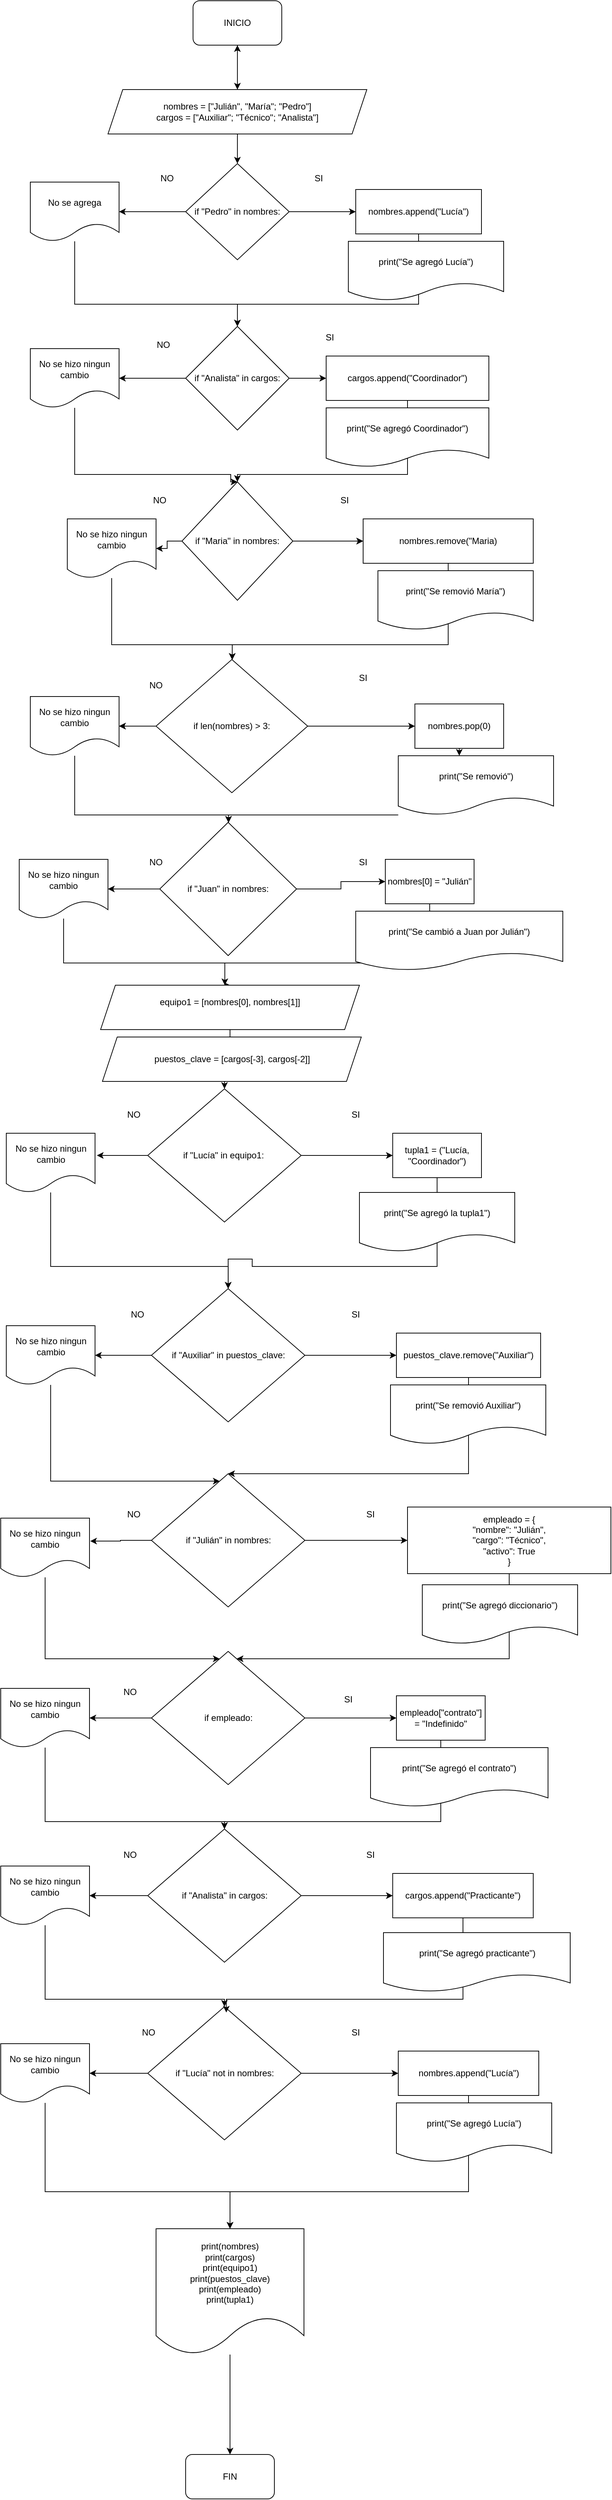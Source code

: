 <mxfile version="27.1.6">
  <diagram name="Página-1" id="g-pokADt4NXPz5u1Eo5H">
    <mxGraphModel dx="872" dy="473" grid="1" gridSize="10" guides="1" tooltips="1" connect="1" arrows="1" fold="1" page="1" pageScale="1" pageWidth="827" pageHeight="1169" math="0" shadow="0">
      <root>
        <mxCell id="0" />
        <mxCell id="1" parent="0" />
        <mxCell id="yHt8rNILdFimbdH17l5O-4" style="edgeStyle=orthogonalEdgeStyle;rounded=0;orthogonalLoop=1;jettySize=auto;html=1;" parent="1" source="yHt8rNILdFimbdH17l5O-1" target="yHt8rNILdFimbdH17l5O-2" edge="1">
          <mxGeometry relative="1" as="geometry" />
        </mxCell>
        <mxCell id="yHt8rNILdFimbdH17l5O-1" value="INICIO" style="rounded=1;whiteSpace=wrap;html=1;" parent="1" vertex="1">
          <mxGeometry x="350" y="20" width="120" height="60" as="geometry" />
        </mxCell>
        <mxCell id="yHt8rNILdFimbdH17l5O-3" value="" style="edgeStyle=orthogonalEdgeStyle;rounded=0;orthogonalLoop=1;jettySize=auto;html=1;" parent="1" source="yHt8rNILdFimbdH17l5O-2" target="yHt8rNILdFimbdH17l5O-1" edge="1">
          <mxGeometry relative="1" as="geometry" />
        </mxCell>
        <mxCell id="yHt8rNILdFimbdH17l5O-6" value="" style="edgeStyle=orthogonalEdgeStyle;rounded=0;orthogonalLoop=1;jettySize=auto;html=1;" parent="1" source="yHt8rNILdFimbdH17l5O-2" target="yHt8rNILdFimbdH17l5O-5" edge="1">
          <mxGeometry relative="1" as="geometry" />
        </mxCell>
        <mxCell id="yHt8rNILdFimbdH17l5O-2" value="nombres = [&quot;Julián&quot;, &quot;María&quot;; &quot;Pedro&quot;]&lt;div&gt;cargos = [&quot;Auxiliar&quot;; &quot;Técnico&quot;; &quot;Analista&quot;]&lt;/div&gt;" style="shape=parallelogram;perimeter=parallelogramPerimeter;whiteSpace=wrap;html=1;fixedSize=1;" parent="1" vertex="1">
          <mxGeometry x="235" y="140" width="350" height="60" as="geometry" />
        </mxCell>
        <mxCell id="yHt8rNILdFimbdH17l5O-8" value="" style="edgeStyle=orthogonalEdgeStyle;rounded=0;orthogonalLoop=1;jettySize=auto;html=1;" parent="1" source="yHt8rNILdFimbdH17l5O-5" target="yHt8rNILdFimbdH17l5O-7" edge="1">
          <mxGeometry relative="1" as="geometry" />
        </mxCell>
        <mxCell id="yHt8rNILdFimbdH17l5O-14" value="" style="edgeStyle=orthogonalEdgeStyle;rounded=0;orthogonalLoop=1;jettySize=auto;html=1;" parent="1" source="yHt8rNILdFimbdH17l5O-5" target="yHt8rNILdFimbdH17l5O-13" edge="1">
          <mxGeometry relative="1" as="geometry" />
        </mxCell>
        <mxCell id="yHt8rNILdFimbdH17l5O-5" value="if &quot;Pedro&quot; in nombres:" style="rhombus;whiteSpace=wrap;html=1;" parent="1" vertex="1">
          <mxGeometry x="340" y="240" width="140" height="130" as="geometry" />
        </mxCell>
        <mxCell id="yHt8rNILdFimbdH17l5O-64" style="edgeStyle=orthogonalEdgeStyle;rounded=0;orthogonalLoop=1;jettySize=auto;html=1;entryX=0.5;entryY=0;entryDx=0;entryDy=0;" parent="1" source="yHt8rNILdFimbdH17l5O-7" target="yHt8rNILdFimbdH17l5O-23" edge="1">
          <mxGeometry relative="1" as="geometry">
            <Array as="points">
              <mxPoint x="655" y="430" />
              <mxPoint x="410" y="430" />
            </Array>
          </mxGeometry>
        </mxCell>
        <mxCell id="yHt8rNILdFimbdH17l5O-7" value="nombres.append(&quot;Lucía&quot;)" style="whiteSpace=wrap;html=1;" parent="1" vertex="1">
          <mxGeometry x="570" y="275" width="170" height="60" as="geometry" />
        </mxCell>
        <mxCell id="yHt8rNILdFimbdH17l5O-9" value="SI" style="text;html=1;align=center;verticalAlign=middle;whiteSpace=wrap;rounded=0;" parent="1" vertex="1">
          <mxGeometry x="490" y="245" width="60" height="30" as="geometry" />
        </mxCell>
        <mxCell id="yHt8rNILdFimbdH17l5O-12" value="NO" style="text;html=1;align=center;verticalAlign=middle;whiteSpace=wrap;rounded=0;" parent="1" vertex="1">
          <mxGeometry x="285" y="245" width="60" height="30" as="geometry" />
        </mxCell>
        <mxCell id="yHt8rNILdFimbdH17l5O-65" style="edgeStyle=orthogonalEdgeStyle;rounded=0;orthogonalLoop=1;jettySize=auto;html=1;entryX=0.5;entryY=0;entryDx=0;entryDy=0;" parent="1" source="yHt8rNILdFimbdH17l5O-13" target="yHt8rNILdFimbdH17l5O-23" edge="1">
          <mxGeometry relative="1" as="geometry">
            <Array as="points">
              <mxPoint x="190" y="430" />
              <mxPoint x="410" y="430" />
            </Array>
          </mxGeometry>
        </mxCell>
        <mxCell id="yHt8rNILdFimbdH17l5O-13" value="No se agrega" style="shape=document;whiteSpace=wrap;html=1;boundedLbl=1;" parent="1" vertex="1">
          <mxGeometry x="130" y="265" width="120" height="80" as="geometry" />
        </mxCell>
        <mxCell id="yHt8rNILdFimbdH17l5O-63" style="edgeStyle=orthogonalEdgeStyle;rounded=0;orthogonalLoop=1;jettySize=auto;html=1;" parent="1" source="yHt8rNILdFimbdH17l5O-18" target="yHt8rNILdFimbdH17l5O-29" edge="1">
          <mxGeometry relative="1" as="geometry">
            <Array as="points">
              <mxPoint x="640" y="660" />
              <mxPoint x="410" y="660" />
            </Array>
          </mxGeometry>
        </mxCell>
        <mxCell id="yHt8rNILdFimbdH17l5O-18" value="cargos.append(&quot;Coordinador&quot;)" style="whiteSpace=wrap;html=1;" parent="1" vertex="1">
          <mxGeometry x="530" y="500" width="220" height="60" as="geometry" />
        </mxCell>
        <mxCell id="yHt8rNILdFimbdH17l5O-25" style="edgeStyle=orthogonalEdgeStyle;rounded=0;orthogonalLoop=1;jettySize=auto;html=1;" parent="1" source="yHt8rNILdFimbdH17l5O-23" target="yHt8rNILdFimbdH17l5O-18" edge="1">
          <mxGeometry relative="1" as="geometry" />
        </mxCell>
        <mxCell id="yHt8rNILdFimbdH17l5O-28" value="" style="edgeStyle=orthogonalEdgeStyle;rounded=0;orthogonalLoop=1;jettySize=auto;html=1;" parent="1" source="yHt8rNILdFimbdH17l5O-23" target="yHt8rNILdFimbdH17l5O-27" edge="1">
          <mxGeometry relative="1" as="geometry" />
        </mxCell>
        <mxCell id="yHt8rNILdFimbdH17l5O-23" value="if &quot;Analista&quot; in cargos:" style="rhombus;whiteSpace=wrap;html=1;" parent="1" vertex="1">
          <mxGeometry x="340" y="460" width="140" height="140" as="geometry" />
        </mxCell>
        <mxCell id="yHt8rNILdFimbdH17l5O-62" style="edgeStyle=orthogonalEdgeStyle;rounded=0;orthogonalLoop=1;jettySize=auto;html=1;entryX=0.5;entryY=0;entryDx=0;entryDy=0;" parent="1" source="yHt8rNILdFimbdH17l5O-27" target="yHt8rNILdFimbdH17l5O-29" edge="1">
          <mxGeometry relative="1" as="geometry">
            <mxPoint x="400" y="650" as="targetPoint" />
            <Array as="points">
              <mxPoint x="190" y="660" />
              <mxPoint x="401" y="660" />
              <mxPoint x="401" y="670" />
            </Array>
          </mxGeometry>
        </mxCell>
        <mxCell id="yHt8rNILdFimbdH17l5O-27" value="No se hizo ningun cambio" style="shape=document;whiteSpace=wrap;html=1;boundedLbl=1;" parent="1" vertex="1">
          <mxGeometry x="130" y="490" width="120" height="80" as="geometry" />
        </mxCell>
        <mxCell id="yHt8rNILdFimbdH17l5O-32" value="" style="edgeStyle=orthogonalEdgeStyle;rounded=0;orthogonalLoop=1;jettySize=auto;html=1;" parent="1" source="yHt8rNILdFimbdH17l5O-29" target="yHt8rNILdFimbdH17l5O-31" edge="1">
          <mxGeometry relative="1" as="geometry" />
        </mxCell>
        <mxCell id="yHt8rNILdFimbdH17l5O-34" value="" style="edgeStyle=orthogonalEdgeStyle;rounded=0;orthogonalLoop=1;jettySize=auto;html=1;" parent="1" source="yHt8rNILdFimbdH17l5O-29" target="yHt8rNILdFimbdH17l5O-33" edge="1">
          <mxGeometry relative="1" as="geometry" />
        </mxCell>
        <mxCell id="yHt8rNILdFimbdH17l5O-66" value="" style="edgeStyle=orthogonalEdgeStyle;rounded=0;orthogonalLoop=1;jettySize=auto;html=1;" parent="1" source="yHt8rNILdFimbdH17l5O-29" target="yHt8rNILdFimbdH17l5O-31" edge="1">
          <mxGeometry relative="1" as="geometry" />
        </mxCell>
        <mxCell id="yHt8rNILdFimbdH17l5O-29" value="if &quot;Maria&quot; in nombres:" style="rhombus;whiteSpace=wrap;html=1;" parent="1" vertex="1">
          <mxGeometry x="335" y="670" width="150" height="160" as="geometry" />
        </mxCell>
        <mxCell id="yHt8rNILdFimbdH17l5O-36" value="" style="edgeStyle=orthogonalEdgeStyle;rounded=0;orthogonalLoop=1;jettySize=auto;html=1;" parent="1" source="yHt8rNILdFimbdH17l5O-31" target="yHt8rNILdFimbdH17l5O-37" edge="1">
          <mxGeometry relative="1" as="geometry">
            <mxPoint x="695" y="820" as="targetPoint" />
            <Array as="points">
              <mxPoint x="695" y="890" />
              <mxPoint x="403" y="890" />
            </Array>
          </mxGeometry>
        </mxCell>
        <mxCell id="yHt8rNILdFimbdH17l5O-31" value="nombres.remove(&quot;Maria)" style="whiteSpace=wrap;html=1;" parent="1" vertex="1">
          <mxGeometry x="580" y="720" width="230" height="60" as="geometry" />
        </mxCell>
        <mxCell id="yHt8rNILdFimbdH17l5O-67" style="edgeStyle=orthogonalEdgeStyle;rounded=0;orthogonalLoop=1;jettySize=auto;html=1;" parent="1" source="yHt8rNILdFimbdH17l5O-33" target="yHt8rNILdFimbdH17l5O-37" edge="1">
          <mxGeometry relative="1" as="geometry">
            <Array as="points">
              <mxPoint x="240" y="890" />
              <mxPoint x="403" y="890" />
            </Array>
          </mxGeometry>
        </mxCell>
        <mxCell id="yHt8rNILdFimbdH17l5O-33" value="No se hizo ningun cambio" style="shape=document;whiteSpace=wrap;html=1;boundedLbl=1;" parent="1" vertex="1">
          <mxGeometry x="180" y="720" width="120" height="80" as="geometry" />
        </mxCell>
        <mxCell id="yHt8rNILdFimbdH17l5O-39" value="" style="edgeStyle=orthogonalEdgeStyle;rounded=0;orthogonalLoop=1;jettySize=auto;html=1;" parent="1" source="yHt8rNILdFimbdH17l5O-37" target="yHt8rNILdFimbdH17l5O-38" edge="1">
          <mxGeometry relative="1" as="geometry" />
        </mxCell>
        <mxCell id="yHt8rNILdFimbdH17l5O-50" style="edgeStyle=orthogonalEdgeStyle;rounded=0;orthogonalLoop=1;jettySize=auto;html=1;" parent="1" source="yHt8rNILdFimbdH17l5O-37" target="yHt8rNILdFimbdH17l5O-49" edge="1">
          <mxGeometry relative="1" as="geometry" />
        </mxCell>
        <mxCell id="yHt8rNILdFimbdH17l5O-70" value="" style="edgeStyle=orthogonalEdgeStyle;rounded=0;orthogonalLoop=1;jettySize=auto;html=1;" parent="1" source="yHt8rNILdFimbdH17l5O-37" target="yHt8rNILdFimbdH17l5O-49" edge="1">
          <mxGeometry relative="1" as="geometry" />
        </mxCell>
        <mxCell id="yHt8rNILdFimbdH17l5O-37" value="if len(nombres) &amp;gt; 3:" style="rhombus;whiteSpace=wrap;html=1;" parent="1" vertex="1">
          <mxGeometry x="300" y="910" width="205" height="180" as="geometry" />
        </mxCell>
        <mxCell id="yHt8rNILdFimbdH17l5O-68" style="edgeStyle=orthogonalEdgeStyle;rounded=0;orthogonalLoop=1;jettySize=auto;html=1;" parent="1" source="yHt8rNILdFimbdH17l5O-147" target="yHt8rNILdFimbdH17l5O-40" edge="1">
          <mxGeometry relative="1" as="geometry">
            <Array as="points">
              <mxPoint x="398" y="1120" />
            </Array>
          </mxGeometry>
        </mxCell>
        <mxCell id="yHt8rNILdFimbdH17l5O-38" value="nombres.pop(0)" style="whiteSpace=wrap;html=1;" parent="1" vertex="1">
          <mxGeometry x="650" y="970" width="120" height="60" as="geometry" />
        </mxCell>
        <mxCell id="yHt8rNILdFimbdH17l5O-71" style="edgeStyle=orthogonalEdgeStyle;rounded=0;orthogonalLoop=1;jettySize=auto;html=1;entryX=1;entryY=0.5;entryDx=0;entryDy=0;" parent="1" source="yHt8rNILdFimbdH17l5O-40" target="yHt8rNILdFimbdH17l5O-47" edge="1">
          <mxGeometry relative="1" as="geometry" />
        </mxCell>
        <mxCell id="yHt8rNILdFimbdH17l5O-72" style="edgeStyle=orthogonalEdgeStyle;rounded=0;orthogonalLoop=1;jettySize=auto;html=1;" parent="1" source="yHt8rNILdFimbdH17l5O-40" target="yHt8rNILdFimbdH17l5O-42" edge="1">
          <mxGeometry relative="1" as="geometry">
            <mxPoint x="600" y="1220" as="targetPoint" />
          </mxGeometry>
        </mxCell>
        <mxCell id="yHt8rNILdFimbdH17l5O-40" value="if &quot;Juan&quot; in nombres:" style="rhombus;whiteSpace=wrap;html=1;" parent="1" vertex="1">
          <mxGeometry x="305" y="1130" width="185" height="180" as="geometry" />
        </mxCell>
        <mxCell id="yHt8rNILdFimbdH17l5O-73" style="edgeStyle=orthogonalEdgeStyle;rounded=0;orthogonalLoop=1;jettySize=auto;html=1;entryX=0.5;entryY=0;entryDx=0;entryDy=0;" parent="1" source="yHt8rNILdFimbdH17l5O-42" target="yHt8rNILdFimbdH17l5O-52" edge="1">
          <mxGeometry relative="1" as="geometry">
            <Array as="points">
              <mxPoint x="670" y="1320" />
              <mxPoint x="393" y="1320" />
            </Array>
          </mxGeometry>
        </mxCell>
        <mxCell id="yHt8rNILdFimbdH17l5O-42" value="nombres[0] = &quot;Julián&quot;" style="whiteSpace=wrap;html=1;" parent="1" vertex="1">
          <mxGeometry x="610" y="1180" width="120" height="60" as="geometry" />
        </mxCell>
        <mxCell id="yHt8rNILdFimbdH17l5O-74" style="edgeStyle=orthogonalEdgeStyle;rounded=0;orthogonalLoop=1;jettySize=auto;html=1;" parent="1" source="yHt8rNILdFimbdH17l5O-47" target="yHt8rNILdFimbdH17l5O-52" edge="1">
          <mxGeometry relative="1" as="geometry">
            <Array as="points">
              <mxPoint x="175" y="1320" />
              <mxPoint x="393" y="1320" />
            </Array>
          </mxGeometry>
        </mxCell>
        <mxCell id="yHt8rNILdFimbdH17l5O-47" value="No se hizo ningun cambio" style="shape=document;whiteSpace=wrap;html=1;boundedLbl=1;" parent="1" vertex="1">
          <mxGeometry x="115" y="1180" width="120" height="80" as="geometry" />
        </mxCell>
        <mxCell id="yHt8rNILdFimbdH17l5O-69" style="edgeStyle=orthogonalEdgeStyle;rounded=0;orthogonalLoop=1;jettySize=auto;html=1;" parent="1" source="yHt8rNILdFimbdH17l5O-49" target="yHt8rNILdFimbdH17l5O-40" edge="1">
          <mxGeometry relative="1" as="geometry">
            <Array as="points">
              <mxPoint x="190" y="1120" />
              <mxPoint x="398" y="1120" />
            </Array>
          </mxGeometry>
        </mxCell>
        <mxCell id="yHt8rNILdFimbdH17l5O-49" value="No se hizo ningun cambio" style="shape=document;whiteSpace=wrap;html=1;boundedLbl=1;" parent="1" vertex="1">
          <mxGeometry x="130" y="960" width="120" height="80" as="geometry" />
        </mxCell>
        <mxCell id="yHt8rNILdFimbdH17l5O-54" value="" style="edgeStyle=orthogonalEdgeStyle;rounded=0;orthogonalLoop=1;jettySize=auto;html=1;" parent="1" source="yHt8rNILdFimbdH17l5O-52" target="yHt8rNILdFimbdH17l5O-53" edge="1">
          <mxGeometry relative="1" as="geometry" />
        </mxCell>
        <mxCell id="yHt8rNILdFimbdH17l5O-52" value="equipo1 = [nombres[0], nombres[1]]&lt;div&gt;&lt;br&gt;&lt;/div&gt;" style="shape=parallelogram;perimeter=parallelogramPerimeter;whiteSpace=wrap;html=1;fixedSize=1;" parent="1" vertex="1">
          <mxGeometry x="225" y="1350" width="350" height="60" as="geometry" />
        </mxCell>
        <mxCell id="yHt8rNILdFimbdH17l5O-56" value="" style="edgeStyle=orthogonalEdgeStyle;rounded=0;orthogonalLoop=1;jettySize=auto;html=1;" parent="1" source="yHt8rNILdFimbdH17l5O-53" target="yHt8rNILdFimbdH17l5O-55" edge="1">
          <mxGeometry relative="1" as="geometry" />
        </mxCell>
        <mxCell id="yHt8rNILdFimbdH17l5O-76" style="edgeStyle=orthogonalEdgeStyle;rounded=0;orthogonalLoop=1;jettySize=auto;html=1;" parent="1" source="yHt8rNILdFimbdH17l5O-53" edge="1">
          <mxGeometry relative="1" as="geometry">
            <mxPoint x="220" y="1580" as="targetPoint" />
          </mxGeometry>
        </mxCell>
        <mxCell id="yHt8rNILdFimbdH17l5O-53" value="if &quot;Lucía&quot; in equipo1:&amp;nbsp;" style="rhombus;whiteSpace=wrap;html=1;" parent="1" vertex="1">
          <mxGeometry x="288.75" y="1490" width="207.5" height="180" as="geometry" />
        </mxCell>
        <mxCell id="yHt8rNILdFimbdH17l5O-81" style="edgeStyle=orthogonalEdgeStyle;rounded=0;orthogonalLoop=1;jettySize=auto;html=1;entryX=0.5;entryY=0;entryDx=0;entryDy=0;" parent="1" source="yHt8rNILdFimbdH17l5O-55" target="yHt8rNILdFimbdH17l5O-78" edge="1">
          <mxGeometry relative="1" as="geometry">
            <Array as="points">
              <mxPoint x="680" y="1730" />
              <mxPoint x="430" y="1730" />
              <mxPoint x="430" y="1720" />
            </Array>
          </mxGeometry>
        </mxCell>
        <mxCell id="yHt8rNILdFimbdH17l5O-55" value="tupla1 = (&quot;Lucía, &quot;Coordinador&quot;)" style="whiteSpace=wrap;html=1;" parent="1" vertex="1">
          <mxGeometry x="620" y="1550" width="120" height="60" as="geometry" />
        </mxCell>
        <mxCell id="yHt8rNILdFimbdH17l5O-80" style="edgeStyle=orthogonalEdgeStyle;rounded=0;orthogonalLoop=1;jettySize=auto;html=1;" parent="1" source="yHt8rNILdFimbdH17l5O-75" target="yHt8rNILdFimbdH17l5O-78" edge="1">
          <mxGeometry relative="1" as="geometry">
            <Array as="points">
              <mxPoint x="158" y="1730" />
            </Array>
          </mxGeometry>
        </mxCell>
        <mxCell id="yHt8rNILdFimbdH17l5O-75" value="No se hizo ningun cambio" style="shape=document;whiteSpace=wrap;html=1;boundedLbl=1;" parent="1" vertex="1">
          <mxGeometry x="97.5" y="1550" width="120" height="80" as="geometry" />
        </mxCell>
        <mxCell id="yHt8rNILdFimbdH17l5O-83" value="" style="edgeStyle=orthogonalEdgeStyle;rounded=0;orthogonalLoop=1;jettySize=auto;html=1;" parent="1" source="yHt8rNILdFimbdH17l5O-78" target="yHt8rNILdFimbdH17l5O-82" edge="1">
          <mxGeometry relative="1" as="geometry" />
        </mxCell>
        <mxCell id="yHt8rNILdFimbdH17l5O-85" style="edgeStyle=orthogonalEdgeStyle;rounded=0;orthogonalLoop=1;jettySize=auto;html=1;" parent="1" source="yHt8rNILdFimbdH17l5O-78" target="yHt8rNILdFimbdH17l5O-84" edge="1">
          <mxGeometry relative="1" as="geometry" />
        </mxCell>
        <mxCell id="yHt8rNILdFimbdH17l5O-78" value="if &quot;Auxiliar&quot; in puestos_clave:" style="rhombus;whiteSpace=wrap;html=1;" parent="1" vertex="1">
          <mxGeometry x="293.75" y="1760" width="207.5" height="180" as="geometry" />
        </mxCell>
        <mxCell id="yHt8rNILdFimbdH17l5O-88" style="edgeStyle=orthogonalEdgeStyle;rounded=0;orthogonalLoop=1;jettySize=auto;html=1;" parent="1" source="yHt8rNILdFimbdH17l5O-82" target="yHt8rNILdFimbdH17l5O-86" edge="1">
          <mxGeometry relative="1" as="geometry">
            <Array as="points">
              <mxPoint x="723" y="2010" />
            </Array>
          </mxGeometry>
        </mxCell>
        <mxCell id="yHt8rNILdFimbdH17l5O-82" value="puestos_clave.remove(&quot;Auxiliar&quot;)" style="whiteSpace=wrap;html=1;" parent="1" vertex="1">
          <mxGeometry x="625" y="1820" width="195" height="60" as="geometry" />
        </mxCell>
        <mxCell id="yHt8rNILdFimbdH17l5O-87" style="edgeStyle=orthogonalEdgeStyle;rounded=0;orthogonalLoop=1;jettySize=auto;html=1;" parent="1" source="yHt8rNILdFimbdH17l5O-84" target="yHt8rNILdFimbdH17l5O-86" edge="1">
          <mxGeometry relative="1" as="geometry">
            <Array as="points">
              <mxPoint x="158" y="2020" />
            </Array>
          </mxGeometry>
        </mxCell>
        <mxCell id="yHt8rNILdFimbdH17l5O-84" value="No se hizo ningun cambio" style="shape=document;whiteSpace=wrap;html=1;boundedLbl=1;" parent="1" vertex="1">
          <mxGeometry x="97.5" y="1810" width="120" height="80" as="geometry" />
        </mxCell>
        <mxCell id="yHt8rNILdFimbdH17l5O-90" value="" style="edgeStyle=orthogonalEdgeStyle;rounded=0;orthogonalLoop=1;jettySize=auto;html=1;" parent="1" source="yHt8rNILdFimbdH17l5O-86" edge="1">
          <mxGeometry relative="1" as="geometry">
            <mxPoint x="640" y="2100" as="targetPoint" />
          </mxGeometry>
        </mxCell>
        <mxCell id="yHt8rNILdFimbdH17l5O-86" value="if &quot;Julián&quot; in nombres:" style="rhombus;whiteSpace=wrap;html=1;" parent="1" vertex="1">
          <mxGeometry x="293.75" y="2010" width="207.5" height="180" as="geometry" />
        </mxCell>
        <mxCell id="yHt8rNILdFimbdH17l5O-95" style="edgeStyle=orthogonalEdgeStyle;rounded=0;orthogonalLoop=1;jettySize=auto;html=1;" parent="1" target="yHt8rNILdFimbdH17l5O-93" edge="1">
          <mxGeometry relative="1" as="geometry">
            <mxPoint x="777.5" y="2145" as="sourcePoint" />
            <Array as="points">
              <mxPoint x="778" y="2260" />
            </Array>
          </mxGeometry>
        </mxCell>
        <mxCell id="yHt8rNILdFimbdH17l5O-89" value="empleado = {&lt;div&gt;&quot;nombre&quot;: &quot;Julián&quot;,&lt;/div&gt;&lt;div&gt;&quot;cargo&quot;: &quot;Técnico&quot;,&lt;/div&gt;&lt;div&gt;&quot;activo&quot;: True&lt;/div&gt;&lt;div&gt;}&lt;/div&gt;" style="whiteSpace=wrap;html=1;" parent="1" vertex="1">
          <mxGeometry x="640" y="2055" width="275" height="90" as="geometry" />
        </mxCell>
        <mxCell id="yHt8rNILdFimbdH17l5O-94" style="edgeStyle=orthogonalEdgeStyle;rounded=0;orthogonalLoop=1;jettySize=auto;html=1;" parent="1" source="yHt8rNILdFimbdH17l5O-91" target="yHt8rNILdFimbdH17l5O-93" edge="1">
          <mxGeometry relative="1" as="geometry">
            <Array as="points">
              <mxPoint x="150" y="2260" />
            </Array>
          </mxGeometry>
        </mxCell>
        <mxCell id="yHt8rNILdFimbdH17l5O-91" value="No se hizo ningun cambio" style="shape=document;whiteSpace=wrap;html=1;boundedLbl=1;" parent="1" vertex="1">
          <mxGeometry x="90" y="2070" width="120" height="80" as="geometry" />
        </mxCell>
        <mxCell id="yHt8rNILdFimbdH17l5O-92" style="edgeStyle=orthogonalEdgeStyle;rounded=0;orthogonalLoop=1;jettySize=auto;html=1;entryX=1.008;entryY=0.388;entryDx=0;entryDy=0;entryPerimeter=0;" parent="1" source="yHt8rNILdFimbdH17l5O-86" target="yHt8rNILdFimbdH17l5O-91" edge="1">
          <mxGeometry relative="1" as="geometry" />
        </mxCell>
        <mxCell id="yHt8rNILdFimbdH17l5O-97" value="" style="edgeStyle=orthogonalEdgeStyle;rounded=0;orthogonalLoop=1;jettySize=auto;html=1;" parent="1" source="yHt8rNILdFimbdH17l5O-93" target="yHt8rNILdFimbdH17l5O-96" edge="1">
          <mxGeometry relative="1" as="geometry" />
        </mxCell>
        <mxCell id="yHt8rNILdFimbdH17l5O-99" style="edgeStyle=orthogonalEdgeStyle;rounded=0;orthogonalLoop=1;jettySize=auto;html=1;" parent="1" source="yHt8rNILdFimbdH17l5O-93" target="yHt8rNILdFimbdH17l5O-98" edge="1">
          <mxGeometry relative="1" as="geometry" />
        </mxCell>
        <mxCell id="yHt8rNILdFimbdH17l5O-93" value="if empleado:" style="rhombus;whiteSpace=wrap;html=1;" parent="1" vertex="1">
          <mxGeometry x="293.75" y="2250" width="207.5" height="180" as="geometry" />
        </mxCell>
        <mxCell id="yHt8rNILdFimbdH17l5O-102" style="edgeStyle=orthogonalEdgeStyle;rounded=0;orthogonalLoop=1;jettySize=auto;html=1;entryX=0.5;entryY=0;entryDx=0;entryDy=0;" parent="1" source="yHt8rNILdFimbdH17l5O-96" target="yHt8rNILdFimbdH17l5O-100" edge="1">
          <mxGeometry relative="1" as="geometry">
            <Array as="points">
              <mxPoint x="685" y="2480" />
              <mxPoint x="393" y="2480" />
            </Array>
          </mxGeometry>
        </mxCell>
        <mxCell id="yHt8rNILdFimbdH17l5O-96" value="empleado[&quot;contrato&quot;] = &quot;Indefinido&quot;" style="whiteSpace=wrap;html=1;" parent="1" vertex="1">
          <mxGeometry x="625" y="2310" width="120" height="60" as="geometry" />
        </mxCell>
        <mxCell id="yHt8rNILdFimbdH17l5O-101" style="edgeStyle=orthogonalEdgeStyle;rounded=0;orthogonalLoop=1;jettySize=auto;html=1;entryX=0.5;entryY=0;entryDx=0;entryDy=0;" parent="1" source="yHt8rNILdFimbdH17l5O-98" target="yHt8rNILdFimbdH17l5O-100" edge="1">
          <mxGeometry relative="1" as="geometry">
            <Array as="points">
              <mxPoint x="150" y="2480" />
              <mxPoint x="393" y="2480" />
            </Array>
          </mxGeometry>
        </mxCell>
        <mxCell id="yHt8rNILdFimbdH17l5O-98" value="No se hizo ningun cambio" style="shape=document;whiteSpace=wrap;html=1;boundedLbl=1;" parent="1" vertex="1">
          <mxGeometry x="90" y="2300" width="120" height="80" as="geometry" />
        </mxCell>
        <mxCell id="yHt8rNILdFimbdH17l5O-104" value="" style="edgeStyle=orthogonalEdgeStyle;rounded=0;orthogonalLoop=1;jettySize=auto;html=1;" parent="1" source="yHt8rNILdFimbdH17l5O-100" target="yHt8rNILdFimbdH17l5O-103" edge="1">
          <mxGeometry relative="1" as="geometry" />
        </mxCell>
        <mxCell id="yHt8rNILdFimbdH17l5O-106" value="" style="edgeStyle=orthogonalEdgeStyle;rounded=0;orthogonalLoop=1;jettySize=auto;html=1;" parent="1" source="yHt8rNILdFimbdH17l5O-100" target="yHt8rNILdFimbdH17l5O-105" edge="1">
          <mxGeometry relative="1" as="geometry" />
        </mxCell>
        <mxCell id="yHt8rNILdFimbdH17l5O-100" value="if &quot;Analista&quot; in cargos:" style="rhombus;whiteSpace=wrap;html=1;" parent="1" vertex="1">
          <mxGeometry x="288.75" y="2490" width="207.5" height="180" as="geometry" />
        </mxCell>
        <mxCell id="yHt8rNILdFimbdH17l5O-103" value="cargos.append(&quot;Practicante&quot;)" style="whiteSpace=wrap;html=1;" parent="1" vertex="1">
          <mxGeometry x="620" y="2550" width="190" height="60" as="geometry" />
        </mxCell>
        <mxCell id="yHt8rNILdFimbdH17l5O-114" style="edgeStyle=orthogonalEdgeStyle;rounded=0;orthogonalLoop=1;jettySize=auto;html=1;entryX=0.5;entryY=0;entryDx=0;entryDy=0;" parent="1" source="yHt8rNILdFimbdH17l5O-105" target="yHt8rNILdFimbdH17l5O-108" edge="1">
          <mxGeometry relative="1" as="geometry">
            <Array as="points">
              <mxPoint x="150" y="2720" />
              <mxPoint x="393" y="2720" />
            </Array>
          </mxGeometry>
        </mxCell>
        <mxCell id="yHt8rNILdFimbdH17l5O-105" value="No se hizo ningun cambio" style="shape=document;whiteSpace=wrap;html=1;boundedLbl=1;" parent="1" vertex="1">
          <mxGeometry x="90" y="2540" width="120" height="80" as="geometry" />
        </mxCell>
        <mxCell id="yHt8rNILdFimbdH17l5O-110" value="" style="edgeStyle=orthogonalEdgeStyle;rounded=0;orthogonalLoop=1;jettySize=auto;html=1;" parent="1" source="yHt8rNILdFimbdH17l5O-108" target="yHt8rNILdFimbdH17l5O-109" edge="1">
          <mxGeometry relative="1" as="geometry" />
        </mxCell>
        <mxCell id="yHt8rNILdFimbdH17l5O-112" style="edgeStyle=orthogonalEdgeStyle;rounded=0;orthogonalLoop=1;jettySize=auto;html=1;" parent="1" source="yHt8rNILdFimbdH17l5O-108" target="yHt8rNILdFimbdH17l5O-111" edge="1">
          <mxGeometry relative="1" as="geometry" />
        </mxCell>
        <mxCell id="yHt8rNILdFimbdH17l5O-108" value="if &quot;Lucía&quot; not in nombres:" style="rhombus;whiteSpace=wrap;html=1;" parent="1" vertex="1">
          <mxGeometry x="288.75" y="2730" width="207.5" height="180" as="geometry" />
        </mxCell>
        <mxCell id="yHt8rNILdFimbdH17l5O-117" style="edgeStyle=orthogonalEdgeStyle;rounded=0;orthogonalLoop=1;jettySize=auto;html=1;entryX=0.5;entryY=0;entryDx=0;entryDy=0;" parent="1" source="yHt8rNILdFimbdH17l5O-109" target="yHt8rNILdFimbdH17l5O-116" edge="1">
          <mxGeometry relative="1" as="geometry">
            <mxPoint x="670" y="3020" as="targetPoint" />
            <Array as="points">
              <mxPoint x="723" y="2980" />
              <mxPoint x="400" y="2980" />
            </Array>
          </mxGeometry>
        </mxCell>
        <mxCell id="yHt8rNILdFimbdH17l5O-109" value="nombres.append(&quot;Lucía&quot;)" style="whiteSpace=wrap;html=1;" parent="1" vertex="1">
          <mxGeometry x="627.5" y="2790" width="190" height="60" as="geometry" />
        </mxCell>
        <mxCell id="yHt8rNILdFimbdH17l5O-115" style="edgeStyle=orthogonalEdgeStyle;rounded=0;orthogonalLoop=1;jettySize=auto;html=1;entryX=0.5;entryY=0;entryDx=0;entryDy=0;" parent="1" source="yHt8rNILdFimbdH17l5O-111" target="yHt8rNILdFimbdH17l5O-116" edge="1">
          <mxGeometry relative="1" as="geometry">
            <mxPoint x="150" y="3050" as="targetPoint" />
            <Array as="points">
              <mxPoint x="150" y="2980" />
              <mxPoint x="400" y="2980" />
            </Array>
          </mxGeometry>
        </mxCell>
        <mxCell id="yHt8rNILdFimbdH17l5O-111" value="No se hizo ningun cambio" style="shape=document;whiteSpace=wrap;html=1;boundedLbl=1;" parent="1" vertex="1">
          <mxGeometry x="90" y="2780" width="120" height="80" as="geometry" />
        </mxCell>
        <mxCell id="yHt8rNILdFimbdH17l5O-113" style="edgeStyle=orthogonalEdgeStyle;rounded=0;orthogonalLoop=1;jettySize=auto;html=1;entryX=0.512;entryY=0.044;entryDx=0;entryDy=0;entryPerimeter=0;" parent="1" source="yHt8rNILdFimbdH17l5O-103" target="yHt8rNILdFimbdH17l5O-108" edge="1">
          <mxGeometry relative="1" as="geometry">
            <Array as="points">
              <mxPoint x="715" y="2720" />
              <mxPoint x="395" y="2720" />
            </Array>
          </mxGeometry>
        </mxCell>
        <mxCell id="yHt8rNILdFimbdH17l5O-119" value="" style="edgeStyle=orthogonalEdgeStyle;rounded=0;orthogonalLoop=1;jettySize=auto;html=1;" parent="1" source="yHt8rNILdFimbdH17l5O-116" target="yHt8rNILdFimbdH17l5O-118" edge="1">
          <mxGeometry relative="1" as="geometry" />
        </mxCell>
        <mxCell id="yHt8rNILdFimbdH17l5O-116" value="print(nombres)&lt;div&gt;print(cargos)&lt;/div&gt;&lt;div&gt;print(equipo1)&lt;/div&gt;&lt;div&gt;print(puestos_clave)&lt;/div&gt;&lt;div&gt;print(empleado)&lt;/div&gt;&lt;div&gt;print(tupla1)&lt;/div&gt;" style="shape=document;whiteSpace=wrap;html=1;boundedLbl=1;" parent="1" vertex="1">
          <mxGeometry x="300" y="3030" width="200" height="170" as="geometry" />
        </mxCell>
        <mxCell id="yHt8rNILdFimbdH17l5O-118" value="FIN" style="rounded=1;whiteSpace=wrap;html=1;" parent="1" vertex="1">
          <mxGeometry x="340" y="3335" width="120" height="60" as="geometry" />
        </mxCell>
        <mxCell id="yHt8rNILdFimbdH17l5O-120" value="puestos_clave = [cargos[-3], cargos[-2]]" style="shape=parallelogram;perimeter=parallelogramPerimeter;whiteSpace=wrap;html=1;fixedSize=1;" parent="1" vertex="1">
          <mxGeometry x="227.5" y="1420" width="350" height="60" as="geometry" />
        </mxCell>
        <mxCell id="yHt8rNILdFimbdH17l5O-123" value="NO" style="text;html=1;align=center;verticalAlign=middle;whiteSpace=wrap;rounded=0;" parent="1" vertex="1">
          <mxGeometry x="280" y="470" width="60" height="30" as="geometry" />
        </mxCell>
        <mxCell id="yHt8rNILdFimbdH17l5O-124" value="NO" style="text;html=1;align=center;verticalAlign=middle;whiteSpace=wrap;rounded=0;" parent="1" vertex="1">
          <mxGeometry x="275" y="680" width="60" height="30" as="geometry" />
        </mxCell>
        <mxCell id="yHt8rNILdFimbdH17l5O-125" value="NO" style="text;html=1;align=center;verticalAlign=middle;whiteSpace=wrap;rounded=0;" parent="1" vertex="1">
          <mxGeometry x="270" y="930" width="60" height="30" as="geometry" />
        </mxCell>
        <mxCell id="yHt8rNILdFimbdH17l5O-126" value="NO" style="text;html=1;align=center;verticalAlign=middle;whiteSpace=wrap;rounded=0;" parent="1" vertex="1">
          <mxGeometry x="270" y="1169" width="60" height="30" as="geometry" />
        </mxCell>
        <mxCell id="yHt8rNILdFimbdH17l5O-127" value="NO" style="text;html=1;align=center;verticalAlign=middle;whiteSpace=wrap;rounded=0;" parent="1" vertex="1">
          <mxGeometry x="240" y="1510" width="60" height="30" as="geometry" />
        </mxCell>
        <mxCell id="yHt8rNILdFimbdH17l5O-128" value="NO" style="text;html=1;align=center;verticalAlign=middle;whiteSpace=wrap;rounded=0;" parent="1" vertex="1">
          <mxGeometry x="245" y="1780" width="60" height="30" as="geometry" />
        </mxCell>
        <mxCell id="yHt8rNILdFimbdH17l5O-129" value="NO" style="text;html=1;align=center;verticalAlign=middle;whiteSpace=wrap;rounded=0;" parent="1" vertex="1">
          <mxGeometry x="240" y="2050" width="60" height="30" as="geometry" />
        </mxCell>
        <mxCell id="yHt8rNILdFimbdH17l5O-130" value="NO" style="text;html=1;align=center;verticalAlign=middle;whiteSpace=wrap;rounded=0;" parent="1" vertex="1">
          <mxGeometry x="235" y="2290" width="60" height="30" as="geometry" />
        </mxCell>
        <mxCell id="yHt8rNILdFimbdH17l5O-131" value="NO" style="text;html=1;align=center;verticalAlign=middle;whiteSpace=wrap;rounded=0;" parent="1" vertex="1">
          <mxGeometry x="235" y="2510" width="60" height="30" as="geometry" />
        </mxCell>
        <mxCell id="yHt8rNILdFimbdH17l5O-132" value="NO" style="text;html=1;align=center;verticalAlign=middle;whiteSpace=wrap;rounded=0;" parent="1" vertex="1">
          <mxGeometry x="260" y="2750" width="60" height="30" as="geometry" />
        </mxCell>
        <mxCell id="yHt8rNILdFimbdH17l5O-133" value="SI" style="text;html=1;align=center;verticalAlign=middle;whiteSpace=wrap;rounded=0;" parent="1" vertex="1">
          <mxGeometry x="505" y="460" width="60" height="30" as="geometry" />
        </mxCell>
        <mxCell id="yHt8rNILdFimbdH17l5O-134" value="SI" style="text;html=1;align=center;verticalAlign=middle;whiteSpace=wrap;rounded=0;" parent="1" vertex="1">
          <mxGeometry x="525" y="680" width="60" height="30" as="geometry" />
        </mxCell>
        <mxCell id="yHt8rNILdFimbdH17l5O-135" value="SI" style="text;html=1;align=center;verticalAlign=middle;whiteSpace=wrap;rounded=0;" parent="1" vertex="1">
          <mxGeometry x="550" y="920" width="60" height="30" as="geometry" />
        </mxCell>
        <mxCell id="yHt8rNILdFimbdH17l5O-136" value="SI" style="text;html=1;align=center;verticalAlign=middle;whiteSpace=wrap;rounded=0;" parent="1" vertex="1">
          <mxGeometry x="550" y="1169" width="60" height="30" as="geometry" />
        </mxCell>
        <mxCell id="yHt8rNILdFimbdH17l5O-137" value="SI" style="text;html=1;align=center;verticalAlign=middle;whiteSpace=wrap;rounded=0;" parent="1" vertex="1">
          <mxGeometry x="540" y="1510" width="60" height="30" as="geometry" />
        </mxCell>
        <mxCell id="yHt8rNILdFimbdH17l5O-138" value="SI" style="text;html=1;align=center;verticalAlign=middle;whiteSpace=wrap;rounded=0;" parent="1" vertex="1">
          <mxGeometry x="540" y="1780" width="60" height="30" as="geometry" />
        </mxCell>
        <mxCell id="yHt8rNILdFimbdH17l5O-139" value="SI" style="text;html=1;align=center;verticalAlign=middle;whiteSpace=wrap;rounded=0;" parent="1" vertex="1">
          <mxGeometry x="560" y="2050" width="60" height="30" as="geometry" />
        </mxCell>
        <mxCell id="yHt8rNILdFimbdH17l5O-140" value="SI" style="text;html=1;align=center;verticalAlign=middle;whiteSpace=wrap;rounded=0;" parent="1" vertex="1">
          <mxGeometry x="530" y="2300" width="60" height="30" as="geometry" />
        </mxCell>
        <mxCell id="yHt8rNILdFimbdH17l5O-141" value="SI" style="text;html=1;align=center;verticalAlign=middle;whiteSpace=wrap;rounded=0;" parent="1" vertex="1">
          <mxGeometry x="560" y="2510" width="60" height="30" as="geometry" />
        </mxCell>
        <mxCell id="yHt8rNILdFimbdH17l5O-142" value="SI" style="text;html=1;align=center;verticalAlign=middle;whiteSpace=wrap;rounded=0;" parent="1" vertex="1">
          <mxGeometry x="540" y="2750" width="60" height="30" as="geometry" />
        </mxCell>
        <mxCell id="yHt8rNILdFimbdH17l5O-144" value="print(&quot;Se agregó Lucía&quot;)" style="shape=document;whiteSpace=wrap;html=1;boundedLbl=1;" parent="1" vertex="1">
          <mxGeometry x="560" y="345" width="210" height="80" as="geometry" />
        </mxCell>
        <mxCell id="yHt8rNILdFimbdH17l5O-145" value="print(&quot;Se agregó Coordinador&quot;)" style="shape=document;whiteSpace=wrap;html=1;boundedLbl=1;" parent="1" vertex="1">
          <mxGeometry x="530" y="570" width="220" height="80" as="geometry" />
        </mxCell>
        <mxCell id="yHt8rNILdFimbdH17l5O-146" value="print(&quot;Se removió María&quot;)" style="shape=document;whiteSpace=wrap;html=1;boundedLbl=1;" parent="1" vertex="1">
          <mxGeometry x="600" y="790" width="210" height="80" as="geometry" />
        </mxCell>
        <mxCell id="yHt8rNILdFimbdH17l5O-148" value="" style="edgeStyle=orthogonalEdgeStyle;rounded=0;orthogonalLoop=1;jettySize=auto;html=1;" parent="1" source="yHt8rNILdFimbdH17l5O-38" target="yHt8rNILdFimbdH17l5O-147" edge="1">
          <mxGeometry relative="1" as="geometry">
            <mxPoint x="710" y="1030" as="sourcePoint" />
            <mxPoint x="398" y="1130" as="targetPoint" />
            <Array as="points">
              <mxPoint x="710" y="1120" />
            </Array>
          </mxGeometry>
        </mxCell>
        <mxCell id="yHt8rNILdFimbdH17l5O-147" value="print(&quot;Se removió&quot;)" style="shape=document;whiteSpace=wrap;html=1;boundedLbl=1;" parent="1" vertex="1">
          <mxGeometry x="627.5" y="1040" width="210" height="80" as="geometry" />
        </mxCell>
        <mxCell id="yHt8rNILdFimbdH17l5O-149" value="print(&quot;Se cambió a Juan por Julián&quot;)" style="shape=document;whiteSpace=wrap;html=1;boundedLbl=1;" parent="1" vertex="1">
          <mxGeometry x="570" y="1250" width="280" height="80" as="geometry" />
        </mxCell>
        <mxCell id="yHt8rNILdFimbdH17l5O-150" value="print(&quot;Se agregó la tupla1&quot;)" style="shape=document;whiteSpace=wrap;html=1;boundedLbl=1;" parent="1" vertex="1">
          <mxGeometry x="575" y="1630" width="210" height="80" as="geometry" />
        </mxCell>
        <mxCell id="yHt8rNILdFimbdH17l5O-151" value="print(&quot;Se removió Auxiliar&quot;)" style="shape=document;whiteSpace=wrap;html=1;boundedLbl=1;" parent="1" vertex="1">
          <mxGeometry x="617" y="1890" width="210" height="80" as="geometry" />
        </mxCell>
        <mxCell id="yHt8rNILdFimbdH17l5O-152" value="print(&quot;Se agregó diccionario&quot;)" style="shape=document;whiteSpace=wrap;html=1;boundedLbl=1;" parent="1" vertex="1">
          <mxGeometry x="660" y="2160" width="210" height="80" as="geometry" />
        </mxCell>
        <mxCell id="yHt8rNILdFimbdH17l5O-153" value="print(&quot;Se agregó el contrato&quot;)" style="shape=document;whiteSpace=wrap;html=1;boundedLbl=1;" parent="1" vertex="1">
          <mxGeometry x="590" y="2380" width="240" height="80" as="geometry" />
        </mxCell>
        <mxCell id="yHt8rNILdFimbdH17l5O-154" value="print(&quot;Se agregó practicante&quot;)" style="shape=document;whiteSpace=wrap;html=1;boundedLbl=1;" parent="1" vertex="1">
          <mxGeometry x="607.5" y="2630" width="252.5" height="80" as="geometry" />
        </mxCell>
        <mxCell id="yHt8rNILdFimbdH17l5O-155" value="print(&quot;Se agregó Lucía&quot;)" style="shape=document;whiteSpace=wrap;html=1;boundedLbl=1;" parent="1" vertex="1">
          <mxGeometry x="625" y="2860" width="210" height="80" as="geometry" />
        </mxCell>
      </root>
    </mxGraphModel>
  </diagram>
</mxfile>
